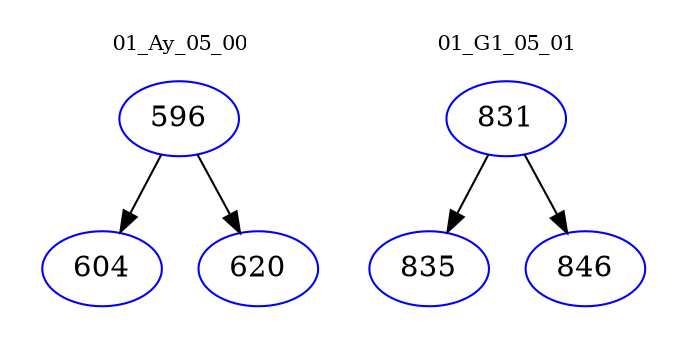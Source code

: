 digraph{
subgraph cluster_0 {
color = white
label = "01_Ay_05_00";
fontsize=10;
T0_596 [label="596", color="blue"]
T0_596 -> T0_604 [color="black"]
T0_604 [label="604", color="blue"]
T0_596 -> T0_620 [color="black"]
T0_620 [label="620", color="blue"]
}
subgraph cluster_1 {
color = white
label = "01_G1_05_01";
fontsize=10;
T1_831 [label="831", color="blue"]
T1_831 -> T1_835 [color="black"]
T1_835 [label="835", color="blue"]
T1_831 -> T1_846 [color="black"]
T1_846 [label="846", color="blue"]
}
}
